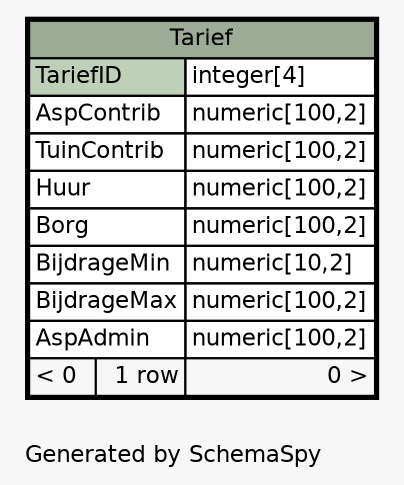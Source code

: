 // dot 2.40.1 on Linux 4.19.0-6-amd64
// SchemaSpy rev 590
digraph "oneDegreeRelationshipsDiagram" {
  graph [
    rankdir="RL"
    bgcolor="#f7f7f7"
    label="\nGenerated by SchemaSpy"
    labeljust="l"
    nodesep="0.18"
    ranksep="0.46"
    fontname="Helvetica"
    fontsize="11"
  ];
  node [
    fontname="Helvetica"
    fontsize="11"
    shape="plaintext"
  ];
  edge [
    arrowsize="0.8"
  ];
  "Tarief" [
    label=<
    <TABLE BORDER="2" CELLBORDER="1" CELLSPACING="0" BGCOLOR="#ffffff">
      <TR><TD COLSPAN="3" BGCOLOR="#9bab96" ALIGN="CENTER">Tarief</TD></TR>
      <TR><TD PORT="TariefID" COLSPAN="2" BGCOLOR="#bed1b8" ALIGN="LEFT">TariefID</TD><TD PORT="TariefID.type" ALIGN="LEFT">integer[4]</TD></TR>
      <TR><TD PORT="AspContrib" COLSPAN="2" ALIGN="LEFT">AspContrib</TD><TD PORT="AspContrib.type" ALIGN="LEFT">numeric[100,2]</TD></TR>
      <TR><TD PORT="TuinContrib" COLSPAN="2" ALIGN="LEFT">TuinContrib</TD><TD PORT="TuinContrib.type" ALIGN="LEFT">numeric[100,2]</TD></TR>
      <TR><TD PORT="Huur" COLSPAN="2" ALIGN="LEFT">Huur</TD><TD PORT="Huur.type" ALIGN="LEFT">numeric[100,2]</TD></TR>
      <TR><TD PORT="Borg" COLSPAN="2" ALIGN="LEFT">Borg</TD><TD PORT="Borg.type" ALIGN="LEFT">numeric[100,2]</TD></TR>
      <TR><TD PORT="BijdrageMin" COLSPAN="2" ALIGN="LEFT">BijdrageMin</TD><TD PORT="BijdrageMin.type" ALIGN="LEFT">numeric[10,2]</TD></TR>
      <TR><TD PORT="BijdrageMax" COLSPAN="2" ALIGN="LEFT">BijdrageMax</TD><TD PORT="BijdrageMax.type" ALIGN="LEFT">numeric[100,2]</TD></TR>
      <TR><TD PORT="AspAdmin" COLSPAN="2" ALIGN="LEFT">AspAdmin</TD><TD PORT="AspAdmin.type" ALIGN="LEFT">numeric[100,2]</TD></TR>
      <TR><TD ALIGN="LEFT" BGCOLOR="#f7f7f7">&lt; 0</TD><TD ALIGN="RIGHT" BGCOLOR="#f7f7f7">1 row</TD><TD ALIGN="RIGHT" BGCOLOR="#f7f7f7">0 &gt;</TD></TR>
    </TABLE>>
    URL="Tarief.html"
    tooltip="Tarief"
  ];
}
